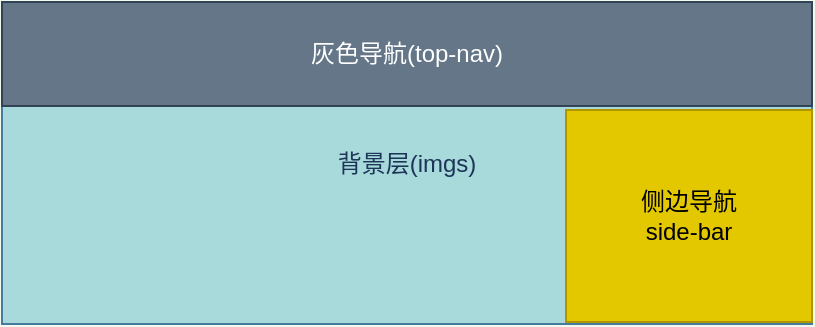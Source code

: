 <mxfile>
    <diagram id="5J5z1xKhXvdY0O1ZZ2XW" name="第 1 页">
        <mxGraphModel dx="401" dy="352" grid="0" gridSize="10" guides="1" tooltips="1" connect="1" arrows="1" fold="1" page="0" pageScale="1" pageWidth="827" pageHeight="1169" background="#F1FAEE" math="0" shadow="0">
            <root>
                <mxCell id="0"/>
                <mxCell id="1" parent="0"/>
                <mxCell id="2" value="" style="rounded=0;whiteSpace=wrap;html=1;sketch=0;fontColor=#1D3557;strokeColor=#457B9D;fillColor=#A8DADC;" parent="1" vertex="1">
                    <mxGeometry x="119" y="57" width="405" height="161" as="geometry"/>
                </mxCell>
                <mxCell id="3" value="背景层(imgs)" style="rounded=0;whiteSpace=wrap;html=1;sketch=0;fontColor=#1D3557;strokeColor=#457B9D;fillColor=#A8DADC;" parent="1" vertex="1">
                    <mxGeometry x="119" y="57" width="405" height="161" as="geometry"/>
                </mxCell>
                <mxCell id="4" value="灰色导航(top-nav)" style="rounded=0;whiteSpace=wrap;html=1;sketch=0;fontColor=#ffffff;strokeColor=#314354;fillColor=#647687;" parent="1" vertex="1">
                    <mxGeometry x="119" y="57" width="405" height="52" as="geometry"/>
                </mxCell>
                <mxCell id="5" value="侧边导航&lt;br&gt;side-bar" style="rounded=0;whiteSpace=wrap;html=1;sketch=0;fontColor=#000000;strokeColor=#B09500;fillColor=#e3c800;" parent="1" vertex="1">
                    <mxGeometry x="401" y="111" width="123" height="106" as="geometry"/>
                </mxCell>
            </root>
        </mxGraphModel>
    </diagram>
</mxfile>